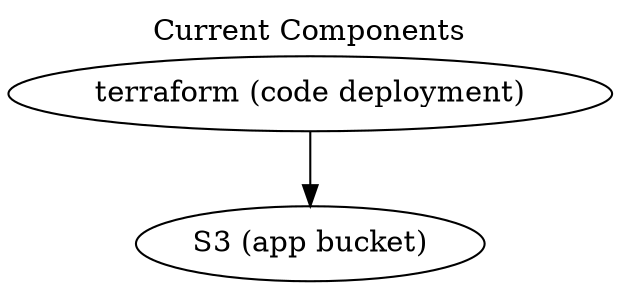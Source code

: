 digraph {
  label="Current Components"
  labelloc=top
  "terraform (code deployment)" -> "S3 (app bucket)"
}
